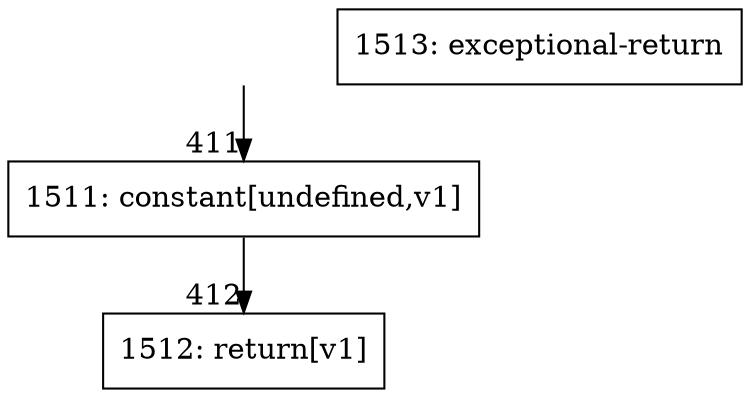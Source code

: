 digraph {
rankdir="TD"
BB_entry44[shape=none,label=""];
BB_entry44 -> BB411 [tailport=s, headport=n, headlabel="    411"]
BB411 [shape=record label="{1511: constant[undefined,v1]}" ] 
BB411 -> BB412 [tailport=s, headport=n, headlabel="      412"]
BB412 [shape=record label="{1512: return[v1]}" ] 
BB413 [shape=record label="{1513: exceptional-return}" ] 
//#$~ 439
}
